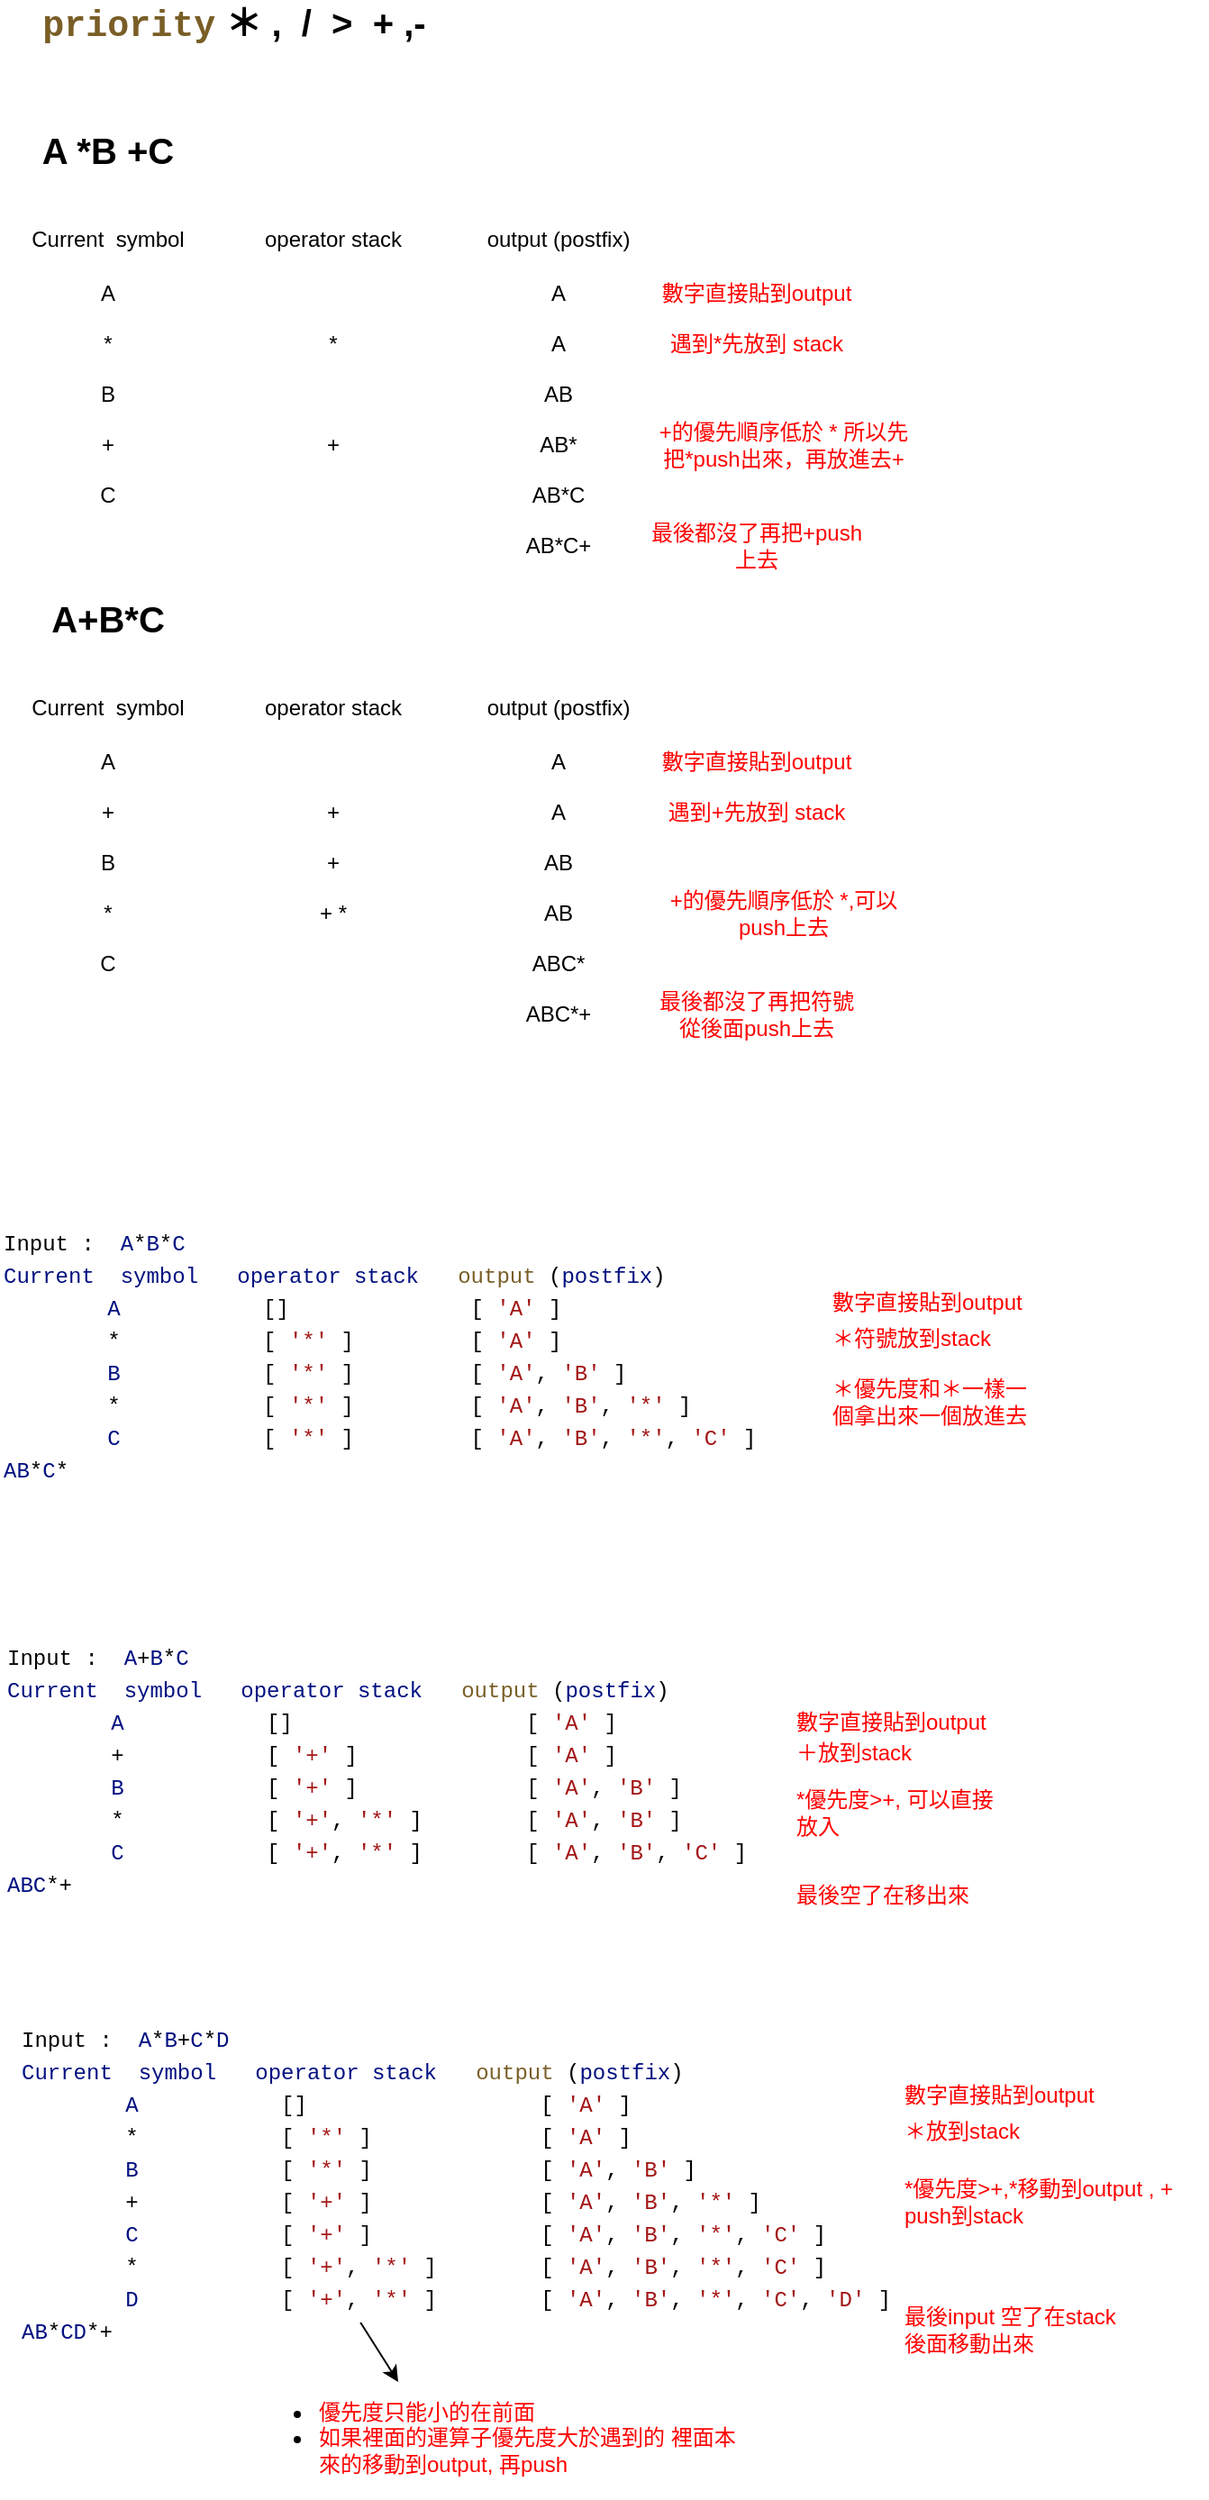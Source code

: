 <mxfile version="11.3.0" type="device" pages="1"><diagram id="aN_OeSwFfWppXnUm667k" name="第1頁"><mxGraphModel dx="1577" dy="1133" grid="1" gridSize="10" guides="1" tooltips="1" connect="1" arrows="1" fold="1" page="1" pageScale="1" pageWidth="827" pageHeight="1169" math="0" shadow="0"><root><mxCell id="0"/><mxCell id="1" parent="0"/><mxCell id="iZFqowNPbmtwOZ752MMc-1" value="&lt;font style=&quot;font-size: 20px&quot;&gt;&lt;b&gt;A *B +C&lt;/b&gt;&lt;/font&gt;" style="text;html=1;strokeColor=none;fillColor=none;align=center;verticalAlign=middle;whiteSpace=wrap;rounded=0;" vertex="1" parent="1"><mxGeometry x="50" y="190" width="80" height="20" as="geometry"/></mxCell><mxCell id="iZFqowNPbmtwOZ752MMc-2" value="Current&amp;nbsp; symbol" style="text;html=1;strokeColor=none;fillColor=none;align=center;verticalAlign=middle;whiteSpace=wrap;rounded=0;flipH=1;" vertex="1" parent="1"><mxGeometry x="40" y="240" width="100" height="20" as="geometry"/></mxCell><mxCell id="iZFqowNPbmtwOZ752MMc-3" value="operator stack" style="text;html=1;strokeColor=none;fillColor=none;align=center;verticalAlign=middle;whiteSpace=wrap;rounded=0;flipH=1;" vertex="1" parent="1"><mxGeometry x="165" y="240" width="100" height="20" as="geometry"/></mxCell><mxCell id="iZFqowNPbmtwOZ752MMc-4" value="output (postfix)" style="text;html=1;strokeColor=none;fillColor=none;align=center;verticalAlign=middle;whiteSpace=wrap;rounded=0;flipH=1;" vertex="1" parent="1"><mxGeometry x="290" y="240" width="100" height="20" as="geometry"/></mxCell><mxCell id="iZFqowNPbmtwOZ752MMc-11" value="" style="group" vertex="1" connectable="0" parent="1"><mxGeometry x="70" y="298" width="290" height="20" as="geometry"/></mxCell><mxCell id="iZFqowNPbmtwOZ752MMc-8" value="*" style="text;html=1;strokeColor=none;fillColor=none;align=center;verticalAlign=middle;whiteSpace=wrap;rounded=0;" vertex="1" parent="iZFqowNPbmtwOZ752MMc-11"><mxGeometry width="40" height="20" as="geometry"/></mxCell><mxCell id="iZFqowNPbmtwOZ752MMc-9" value="A" style="text;html=1;strokeColor=none;fillColor=none;align=center;verticalAlign=middle;whiteSpace=wrap;rounded=0;" vertex="1" parent="iZFqowNPbmtwOZ752MMc-11"><mxGeometry x="250" width="40" height="20" as="geometry"/></mxCell><mxCell id="iZFqowNPbmtwOZ752MMc-10" value="*" style="text;html=1;strokeColor=none;fillColor=none;align=center;verticalAlign=middle;whiteSpace=wrap;rounded=0;" vertex="1" parent="iZFqowNPbmtwOZ752MMc-11"><mxGeometry x="125" width="40" height="20" as="geometry"/></mxCell><mxCell id="iZFqowNPbmtwOZ752MMc-17" value="" style="group" vertex="1" connectable="0" parent="1"><mxGeometry x="70" y="354" width="290" height="20" as="geometry"/></mxCell><mxCell id="iZFqowNPbmtwOZ752MMc-18" value="+" style="text;html=1;strokeColor=none;fillColor=none;align=center;verticalAlign=middle;whiteSpace=wrap;rounded=0;" vertex="1" parent="iZFqowNPbmtwOZ752MMc-17"><mxGeometry width="40" height="20" as="geometry"/></mxCell><mxCell id="iZFqowNPbmtwOZ752MMc-19" value="AB*" style="text;html=1;strokeColor=none;fillColor=none;align=center;verticalAlign=middle;whiteSpace=wrap;rounded=0;" vertex="1" parent="iZFqowNPbmtwOZ752MMc-17"><mxGeometry x="250" width="40" height="20" as="geometry"/></mxCell><mxCell id="iZFqowNPbmtwOZ752MMc-20" value="+" style="text;html=1;strokeColor=none;fillColor=none;align=center;verticalAlign=middle;whiteSpace=wrap;rounded=0;" vertex="1" parent="iZFqowNPbmtwOZ752MMc-17"><mxGeometry x="125" width="40" height="20" as="geometry"/></mxCell><mxCell id="iZFqowNPbmtwOZ752MMc-22" value="" style="group" vertex="1" connectable="0" parent="1"><mxGeometry x="70" y="326" width="290" height="20" as="geometry"/></mxCell><mxCell id="iZFqowNPbmtwOZ752MMc-23" value="B" style="text;html=1;strokeColor=none;fillColor=none;align=center;verticalAlign=middle;whiteSpace=wrap;rounded=0;" vertex="1" parent="iZFqowNPbmtwOZ752MMc-22"><mxGeometry width="40" height="20" as="geometry"/></mxCell><mxCell id="iZFqowNPbmtwOZ752MMc-24" value="AB" style="text;html=1;strokeColor=none;fillColor=none;align=center;verticalAlign=middle;whiteSpace=wrap;rounded=0;" vertex="1" parent="iZFqowNPbmtwOZ752MMc-22"><mxGeometry x="250" width="40" height="20" as="geometry"/></mxCell><mxCell id="iZFqowNPbmtwOZ752MMc-25" value="&amp;nbsp;" style="text;html=1;strokeColor=none;fillColor=none;align=center;verticalAlign=middle;whiteSpace=wrap;rounded=0;" vertex="1" parent="iZFqowNPbmtwOZ752MMc-22"><mxGeometry x="125" width="40" height="20" as="geometry"/></mxCell><mxCell id="iZFqowNPbmtwOZ752MMc-26" value="" style="group" vertex="1" connectable="0" parent="1"><mxGeometry x="70" y="270" width="290" height="20" as="geometry"/></mxCell><mxCell id="iZFqowNPbmtwOZ752MMc-5" value="A" style="text;html=1;strokeColor=none;fillColor=none;align=center;verticalAlign=middle;whiteSpace=wrap;rounded=0;" vertex="1" parent="iZFqowNPbmtwOZ752MMc-26"><mxGeometry width="40" height="20" as="geometry"/></mxCell><mxCell id="iZFqowNPbmtwOZ752MMc-7" value="A" style="text;html=1;strokeColor=none;fillColor=none;align=center;verticalAlign=middle;whiteSpace=wrap;rounded=0;" vertex="1" parent="iZFqowNPbmtwOZ752MMc-26"><mxGeometry x="250" width="40" height="20" as="geometry"/></mxCell><mxCell id="iZFqowNPbmtwOZ752MMc-35" value="" style="group" vertex="1" connectable="0" parent="1"><mxGeometry x="70" y="382" width="290" height="20" as="geometry"/></mxCell><mxCell id="iZFqowNPbmtwOZ752MMc-36" value="C" style="text;html=1;strokeColor=none;fillColor=none;align=center;verticalAlign=middle;whiteSpace=wrap;rounded=0;" vertex="1" parent="iZFqowNPbmtwOZ752MMc-35"><mxGeometry width="40" height="20" as="geometry"/></mxCell><mxCell id="iZFqowNPbmtwOZ752MMc-37" value="AB*C" style="text;html=1;strokeColor=none;fillColor=none;align=center;verticalAlign=middle;whiteSpace=wrap;rounded=0;" vertex="1" parent="iZFqowNPbmtwOZ752MMc-35"><mxGeometry x="250" width="40" height="20" as="geometry"/></mxCell><mxCell id="iZFqowNPbmtwOZ752MMc-38" value="&amp;nbsp;" style="text;html=1;strokeColor=none;fillColor=none;align=center;verticalAlign=middle;whiteSpace=wrap;rounded=0;" vertex="1" parent="iZFqowNPbmtwOZ752MMc-35"><mxGeometry x="125" width="40" height="20" as="geometry"/></mxCell><mxCell id="iZFqowNPbmtwOZ752MMc-40" value="" style="group" vertex="1" connectable="0" parent="1"><mxGeometry x="70" y="410" width="290" height="20" as="geometry"/></mxCell><mxCell id="iZFqowNPbmtwOZ752MMc-41" value="&amp;nbsp;" style="text;html=1;strokeColor=none;fillColor=none;align=center;verticalAlign=middle;whiteSpace=wrap;rounded=0;" vertex="1" parent="iZFqowNPbmtwOZ752MMc-40"><mxGeometry width="40" height="20" as="geometry"/></mxCell><mxCell id="iZFqowNPbmtwOZ752MMc-42" value="AB*C+" style="text;html=1;strokeColor=none;fillColor=none;align=center;verticalAlign=middle;whiteSpace=wrap;rounded=0;" vertex="1" parent="iZFqowNPbmtwOZ752MMc-40"><mxGeometry x="250" width="40" height="20" as="geometry"/></mxCell><mxCell id="iZFqowNPbmtwOZ752MMc-43" value="&amp;nbsp;" style="text;html=1;strokeColor=none;fillColor=none;align=center;verticalAlign=middle;whiteSpace=wrap;rounded=0;" vertex="1" parent="iZFqowNPbmtwOZ752MMc-40"><mxGeometry x="125" width="40" height="20" as="geometry"/></mxCell><mxCell id="iZFqowNPbmtwOZ752MMc-47" value="&lt;font color=&quot;#ff0000&quot;&gt;數字直接貼到output&lt;/font&gt;" style="text;html=1;strokeColor=none;fillColor=none;align=center;verticalAlign=middle;whiteSpace=wrap;rounded=0;" vertex="1" parent="1"><mxGeometry x="390" y="270" width="120" height="20" as="geometry"/></mxCell><mxCell id="iZFqowNPbmtwOZ752MMc-48" value="&lt;font color=&quot;#ff0000&quot;&gt;遇到*先放到 stack&lt;/font&gt;" style="text;html=1;strokeColor=none;fillColor=none;align=center;verticalAlign=middle;whiteSpace=wrap;rounded=0;" vertex="1" parent="1"><mxGeometry x="390" y="298" width="120" height="20" as="geometry"/></mxCell><mxCell id="iZFqowNPbmtwOZ752MMc-51" value="&lt;font color=&quot;#ff0000&quot;&gt;+的優先順序低於 * 所以先把*push出來，再放進去+&lt;br&gt;&lt;/font&gt;" style="text;html=1;strokeColor=none;fillColor=none;align=center;verticalAlign=middle;whiteSpace=wrap;rounded=0;" vertex="1" parent="1"><mxGeometry x="390" y="354" width="150" height="20" as="geometry"/></mxCell><mxCell id="iZFqowNPbmtwOZ752MMc-52" value="&lt;font color=&quot;#ff0000&quot;&gt;最後都沒了再把+push上去&lt;br&gt;&lt;/font&gt;" style="text;html=1;strokeColor=none;fillColor=none;align=center;verticalAlign=middle;whiteSpace=wrap;rounded=0;" vertex="1" parent="1"><mxGeometry x="390" y="410" width="120" height="20" as="geometry"/></mxCell><mxCell id="iZFqowNPbmtwOZ752MMc-53" value="&lt;b style=&quot;font-size: 20px&quot;&gt;&lt;span style=&quot;color: rgb(121 , 94 , 38) ; background-color: rgb(255 , 255 , 255) ; font-family: &amp;#34;menlo&amp;#34; , &amp;#34;monaco&amp;#34; , &amp;#34;courier new&amp;#34; , monospace ; white-space: pre&quot;&gt;priority&lt;/span&gt;&amp;nbsp;＊ ,&amp;nbsp; /&amp;nbsp; &amp;gt;&amp;nbsp; + ,-&amp;nbsp;&amp;nbsp;&lt;/b&gt;" style="text;html=1;strokeColor=none;fillColor=none;align=center;verticalAlign=middle;whiteSpace=wrap;rounded=0;" vertex="1" parent="1"><mxGeometry x="32.5" y="120" width="265" height="20" as="geometry"/></mxCell><mxCell id="iZFqowNPbmtwOZ752MMc-54" value="&lt;font style=&quot;font-size: 20px&quot;&gt;&lt;b&gt;A+B*C&lt;/b&gt;&lt;/font&gt;" style="text;html=1;strokeColor=none;fillColor=none;align=center;verticalAlign=middle;whiteSpace=wrap;rounded=0;" vertex="1" parent="1"><mxGeometry x="50" y="450" width="80" height="20" as="geometry"/></mxCell><mxCell id="iZFqowNPbmtwOZ752MMc-55" value="Current&amp;nbsp; symbol" style="text;html=1;strokeColor=none;fillColor=none;align=center;verticalAlign=middle;whiteSpace=wrap;rounded=0;flipH=1;" vertex="1" parent="1"><mxGeometry x="40" y="500" width="100" height="20" as="geometry"/></mxCell><mxCell id="iZFqowNPbmtwOZ752MMc-56" value="operator stack" style="text;html=1;strokeColor=none;fillColor=none;align=center;verticalAlign=middle;whiteSpace=wrap;rounded=0;flipH=1;" vertex="1" parent="1"><mxGeometry x="165" y="500" width="100" height="20" as="geometry"/></mxCell><mxCell id="iZFqowNPbmtwOZ752MMc-57" value="output (postfix)" style="text;html=1;strokeColor=none;fillColor=none;align=center;verticalAlign=middle;whiteSpace=wrap;rounded=0;flipH=1;" vertex="1" parent="1"><mxGeometry x="290" y="500" width="100" height="20" as="geometry"/></mxCell><mxCell id="iZFqowNPbmtwOZ752MMc-58" value="" style="group" vertex="1" connectable="0" parent="1"><mxGeometry x="70" y="558" width="290" height="20" as="geometry"/></mxCell><mxCell id="iZFqowNPbmtwOZ752MMc-59" value="+" style="text;html=1;strokeColor=none;fillColor=none;align=center;verticalAlign=middle;whiteSpace=wrap;rounded=0;" vertex="1" parent="iZFqowNPbmtwOZ752MMc-58"><mxGeometry width="40" height="20" as="geometry"/></mxCell><mxCell id="iZFqowNPbmtwOZ752MMc-60" value="A" style="text;html=1;strokeColor=none;fillColor=none;align=center;verticalAlign=middle;whiteSpace=wrap;rounded=0;" vertex="1" parent="iZFqowNPbmtwOZ752MMc-58"><mxGeometry x="250" width="40" height="20" as="geometry"/></mxCell><mxCell id="iZFqowNPbmtwOZ752MMc-61" value="+" style="text;html=1;strokeColor=none;fillColor=none;align=center;verticalAlign=middle;whiteSpace=wrap;rounded=0;" vertex="1" parent="iZFqowNPbmtwOZ752MMc-58"><mxGeometry x="125" width="40" height="20" as="geometry"/></mxCell><mxCell id="iZFqowNPbmtwOZ752MMc-62" value="" style="group" vertex="1" connectable="0" parent="1"><mxGeometry x="70" y="614" width="290" height="20" as="geometry"/></mxCell><mxCell id="iZFqowNPbmtwOZ752MMc-63" value="*" style="text;html=1;strokeColor=none;fillColor=none;align=center;verticalAlign=middle;whiteSpace=wrap;rounded=0;" vertex="1" parent="iZFqowNPbmtwOZ752MMc-62"><mxGeometry width="40" height="20" as="geometry"/></mxCell><mxCell id="iZFqowNPbmtwOZ752MMc-64" value="AB" style="text;html=1;strokeColor=none;fillColor=none;align=center;verticalAlign=middle;whiteSpace=wrap;rounded=0;" vertex="1" parent="iZFqowNPbmtwOZ752MMc-62"><mxGeometry x="250" width="40" height="20" as="geometry"/></mxCell><mxCell id="iZFqowNPbmtwOZ752MMc-65" value="+ *" style="text;html=1;strokeColor=none;fillColor=none;align=center;verticalAlign=middle;whiteSpace=wrap;rounded=0;" vertex="1" parent="iZFqowNPbmtwOZ752MMc-62"><mxGeometry x="125" width="40" height="20" as="geometry"/></mxCell><mxCell id="iZFqowNPbmtwOZ752MMc-66" value="" style="group" vertex="1" connectable="0" parent="1"><mxGeometry x="70" y="586" width="290" height="20" as="geometry"/></mxCell><mxCell id="iZFqowNPbmtwOZ752MMc-67" value="B" style="text;html=1;strokeColor=none;fillColor=none;align=center;verticalAlign=middle;whiteSpace=wrap;rounded=0;" vertex="1" parent="iZFqowNPbmtwOZ752MMc-66"><mxGeometry width="40" height="20" as="geometry"/></mxCell><mxCell id="iZFqowNPbmtwOZ752MMc-68" value="AB" style="text;html=1;strokeColor=none;fillColor=none;align=center;verticalAlign=middle;whiteSpace=wrap;rounded=0;" vertex="1" parent="iZFqowNPbmtwOZ752MMc-66"><mxGeometry x="250" width="40" height="20" as="geometry"/></mxCell><mxCell id="iZFqowNPbmtwOZ752MMc-69" value="+" style="text;html=1;strokeColor=none;fillColor=none;align=center;verticalAlign=middle;whiteSpace=wrap;rounded=0;" vertex="1" parent="iZFqowNPbmtwOZ752MMc-66"><mxGeometry x="125" width="40" height="20" as="geometry"/></mxCell><mxCell id="iZFqowNPbmtwOZ752MMc-70" value="" style="group" vertex="1" connectable="0" parent="1"><mxGeometry x="70" y="530" width="290" height="20" as="geometry"/></mxCell><mxCell id="iZFqowNPbmtwOZ752MMc-71" value="A" style="text;html=1;strokeColor=none;fillColor=none;align=center;verticalAlign=middle;whiteSpace=wrap;rounded=0;" vertex="1" parent="iZFqowNPbmtwOZ752MMc-70"><mxGeometry width="40" height="20" as="geometry"/></mxCell><mxCell id="iZFqowNPbmtwOZ752MMc-72" value="A" style="text;html=1;strokeColor=none;fillColor=none;align=center;verticalAlign=middle;whiteSpace=wrap;rounded=0;" vertex="1" parent="iZFqowNPbmtwOZ752MMc-70"><mxGeometry x="250" width="40" height="20" as="geometry"/></mxCell><mxCell id="iZFqowNPbmtwOZ752MMc-73" value="" style="group" vertex="1" connectable="0" parent="1"><mxGeometry x="70" y="642" width="290" height="20" as="geometry"/></mxCell><mxCell id="iZFqowNPbmtwOZ752MMc-74" value="C" style="text;html=1;strokeColor=none;fillColor=none;align=center;verticalAlign=middle;whiteSpace=wrap;rounded=0;" vertex="1" parent="iZFqowNPbmtwOZ752MMc-73"><mxGeometry width="40" height="20" as="geometry"/></mxCell><mxCell id="iZFqowNPbmtwOZ752MMc-75" value="ABC*" style="text;html=1;strokeColor=none;fillColor=none;align=center;verticalAlign=middle;whiteSpace=wrap;rounded=0;" vertex="1" parent="iZFqowNPbmtwOZ752MMc-73"><mxGeometry x="250" width="40" height="20" as="geometry"/></mxCell><mxCell id="iZFqowNPbmtwOZ752MMc-76" value="&amp;nbsp;" style="text;html=1;strokeColor=none;fillColor=none;align=center;verticalAlign=middle;whiteSpace=wrap;rounded=0;" vertex="1" parent="iZFqowNPbmtwOZ752MMc-73"><mxGeometry x="125" width="40" height="20" as="geometry"/></mxCell><mxCell id="iZFqowNPbmtwOZ752MMc-77" value="" style="group" vertex="1" connectable="0" parent="1"><mxGeometry x="70" y="670" width="290" height="20" as="geometry"/></mxCell><mxCell id="iZFqowNPbmtwOZ752MMc-78" value="&amp;nbsp;" style="text;html=1;strokeColor=none;fillColor=none;align=center;verticalAlign=middle;whiteSpace=wrap;rounded=0;" vertex="1" parent="iZFqowNPbmtwOZ752MMc-77"><mxGeometry width="40" height="20" as="geometry"/></mxCell><mxCell id="iZFqowNPbmtwOZ752MMc-79" value="ABC*+" style="text;html=1;strokeColor=none;fillColor=none;align=center;verticalAlign=middle;whiteSpace=wrap;rounded=0;" vertex="1" parent="iZFqowNPbmtwOZ752MMc-77"><mxGeometry x="250" width="40" height="20" as="geometry"/></mxCell><mxCell id="iZFqowNPbmtwOZ752MMc-80" value="&amp;nbsp;" style="text;html=1;strokeColor=none;fillColor=none;align=center;verticalAlign=middle;whiteSpace=wrap;rounded=0;" vertex="1" parent="iZFqowNPbmtwOZ752MMc-77"><mxGeometry x="125" width="40" height="20" as="geometry"/></mxCell><mxCell id="iZFqowNPbmtwOZ752MMc-81" value="&lt;font color=&quot;#ff0000&quot;&gt;數字直接貼到output&lt;/font&gt;" style="text;html=1;strokeColor=none;fillColor=none;align=center;verticalAlign=middle;whiteSpace=wrap;rounded=0;" vertex="1" parent="1"><mxGeometry x="390" y="530" width="120" height="20" as="geometry"/></mxCell><mxCell id="iZFqowNPbmtwOZ752MMc-82" value="&lt;font color=&quot;#ff0000&quot;&gt;遇到+先放到 stack&lt;/font&gt;" style="text;html=1;strokeColor=none;fillColor=none;align=center;verticalAlign=middle;whiteSpace=wrap;rounded=0;" vertex="1" parent="1"><mxGeometry x="390" y="558" width="120" height="20" as="geometry"/></mxCell><mxCell id="iZFqowNPbmtwOZ752MMc-83" value="&lt;font color=&quot;#ff0000&quot;&gt;+的優先順序低於 *,可以push上去&lt;br&gt;&lt;/font&gt;" style="text;html=1;strokeColor=none;fillColor=none;align=center;verticalAlign=middle;whiteSpace=wrap;rounded=0;" vertex="1" parent="1"><mxGeometry x="390" y="614" width="150" height="20" as="geometry"/></mxCell><mxCell id="iZFqowNPbmtwOZ752MMc-84" value="&lt;font color=&quot;#ff0000&quot;&gt;最後都沒了再把符號從後面push上去&lt;br&gt;&lt;/font&gt;" style="text;html=1;strokeColor=none;fillColor=none;align=center;verticalAlign=middle;whiteSpace=wrap;rounded=0;" vertex="1" parent="1"><mxGeometry x="390" y="670" width="120" height="20" as="geometry"/></mxCell><mxCell id="iZFqowNPbmtwOZ752MMc-87" value="&lt;div style=&quot;background-color: rgb(255 , 255 , 255) ; font-family: &amp;#34;menlo&amp;#34; , &amp;#34;monaco&amp;#34; , &amp;#34;courier new&amp;#34; , monospace ; line-height: 18px ; white-space: pre&quot;&gt;&lt;div style=&quot;font-family: &amp;#34;menlo&amp;#34; , &amp;#34;monaco&amp;#34; , &amp;#34;courier new&amp;#34; , monospace ; line-height: 18px&quot;&gt;&lt;div&gt;Input&amp;nbsp;:&amp;nbsp;&amp;nbsp;&lt;span style=&quot;color: #001080&quot;&gt;A&lt;/span&gt;*&lt;span style=&quot;color: #001080&quot;&gt;B&lt;/span&gt;*&lt;span style=&quot;color: #001080&quot;&gt;C&lt;/span&gt;&lt;/div&gt;&lt;div&gt;&lt;span style=&quot;color: #001080&quot;&gt;Current&lt;/span&gt;&amp;nbsp;&amp;nbsp;&lt;span style=&quot;color: #001080&quot;&gt;symbol&lt;/span&gt;&amp;nbsp;&amp;nbsp;&amp;nbsp;&lt;span style=&quot;color: #001080&quot;&gt;operator&lt;/span&gt;&amp;nbsp;&lt;span style=&quot;color: #001080&quot;&gt;stack&lt;/span&gt;&amp;nbsp;&amp;nbsp;&amp;nbsp;&lt;span style=&quot;color: #795e26&quot;&gt;output&lt;/span&gt;&amp;nbsp;(&lt;span style=&quot;color: #001080&quot;&gt;postfix&lt;/span&gt;)&lt;/div&gt;&lt;div&gt;&amp;nbsp;&amp;nbsp;&amp;nbsp;&amp;nbsp;&amp;nbsp;&amp;nbsp;&amp;nbsp;&amp;nbsp;&lt;span style=&quot;color: #001080&quot;&gt;A&lt;/span&gt;&amp;nbsp;&amp;nbsp;&amp;nbsp;&amp;nbsp;&amp;nbsp;&amp;nbsp;&amp;nbsp;&amp;nbsp;&amp;nbsp;&amp;nbsp;&amp;nbsp;[]&amp;nbsp;&amp;nbsp;&amp;nbsp;&amp;nbsp;&amp;nbsp;&amp;nbsp;&amp;nbsp;&amp;nbsp;&amp;nbsp;&amp;nbsp;&amp;nbsp;&amp;nbsp;&amp;nbsp;&amp;nbsp;[&amp;nbsp;&lt;span style=&quot;color: #a31515&quot;&gt;'A'&lt;/span&gt;&amp;nbsp;]&lt;/div&gt;&lt;div&gt;&amp;nbsp;&amp;nbsp;&amp;nbsp;&amp;nbsp;&amp;nbsp;&amp;nbsp;&amp;nbsp;&amp;nbsp;*&amp;nbsp;&amp;nbsp;&amp;nbsp;&amp;nbsp;&amp;nbsp;&amp;nbsp;&amp;nbsp;&amp;nbsp;&amp;nbsp;&amp;nbsp;&amp;nbsp;[&amp;nbsp;&lt;span style=&quot;color: #a31515&quot;&gt;'*'&lt;/span&gt;&amp;nbsp;]&amp;nbsp;&amp;nbsp;&amp;nbsp;&amp;nbsp;&amp;nbsp;&amp;nbsp;&amp;nbsp;&amp;nbsp;&amp;nbsp;[&amp;nbsp;&lt;span style=&quot;color: #a31515&quot;&gt;'A'&lt;/span&gt;&amp;nbsp;]&lt;/div&gt;&lt;div&gt;&amp;nbsp;&amp;nbsp;&amp;nbsp;&amp;nbsp;&amp;nbsp;&amp;nbsp;&amp;nbsp;&amp;nbsp;&lt;span style=&quot;color: #001080&quot;&gt;B&lt;/span&gt;&amp;nbsp;&amp;nbsp;&amp;nbsp;&amp;nbsp;&amp;nbsp;&amp;nbsp;&amp;nbsp;&amp;nbsp;&amp;nbsp;&amp;nbsp;&amp;nbsp;[&amp;nbsp;&lt;span style=&quot;color: #a31515&quot;&gt;'*'&lt;/span&gt;&amp;nbsp;]&amp;nbsp;&amp;nbsp;&amp;nbsp;&amp;nbsp;&amp;nbsp;&amp;nbsp;&amp;nbsp;&amp;nbsp;&amp;nbsp;[&amp;nbsp;&lt;span style=&quot;color: #a31515&quot;&gt;'A'&lt;/span&gt;,&amp;nbsp;&lt;span style=&quot;color: #a31515&quot;&gt;'B'&lt;/span&gt;&amp;nbsp;]&lt;/div&gt;&lt;div&gt;&amp;nbsp;&amp;nbsp;&amp;nbsp;&amp;nbsp;&amp;nbsp;&amp;nbsp;&amp;nbsp;&amp;nbsp;*&amp;nbsp;&amp;nbsp;&amp;nbsp;&amp;nbsp;&amp;nbsp;&amp;nbsp;&amp;nbsp;&amp;nbsp;&amp;nbsp;&amp;nbsp;&amp;nbsp;[&amp;nbsp;&lt;span style=&quot;color: #a31515&quot;&gt;'*'&lt;/span&gt;&amp;nbsp;]&amp;nbsp;&amp;nbsp;&amp;nbsp;&amp;nbsp;&amp;nbsp;&amp;nbsp;&amp;nbsp;&amp;nbsp;&amp;nbsp;[&amp;nbsp;&lt;span style=&quot;color: #a31515&quot;&gt;'A'&lt;/span&gt;,&amp;nbsp;&lt;span style=&quot;color: #a31515&quot;&gt;'B'&lt;/span&gt;,&amp;nbsp;&lt;span style=&quot;color: #a31515&quot;&gt;'*'&lt;/span&gt;&amp;nbsp;]&lt;/div&gt;&lt;div&gt;&amp;nbsp;&amp;nbsp;&amp;nbsp;&amp;nbsp;&amp;nbsp;&amp;nbsp;&amp;nbsp;&amp;nbsp;&lt;span style=&quot;color: #001080&quot;&gt;C&lt;/span&gt;&amp;nbsp;&amp;nbsp;&amp;nbsp;&amp;nbsp;&amp;nbsp;&amp;nbsp;&amp;nbsp;&amp;nbsp;&amp;nbsp;&amp;nbsp;&amp;nbsp;[&amp;nbsp;&lt;span style=&quot;color: #a31515&quot;&gt;'*'&lt;/span&gt;&amp;nbsp;]&amp;nbsp;&amp;nbsp;&amp;nbsp;&amp;nbsp;&amp;nbsp;&amp;nbsp;&amp;nbsp;&amp;nbsp;&amp;nbsp;[&amp;nbsp;&lt;span style=&quot;color: #a31515&quot;&gt;'A'&lt;/span&gt;,&amp;nbsp;&lt;span style=&quot;color: #a31515&quot;&gt;'B'&lt;/span&gt;,&amp;nbsp;&lt;span style=&quot;color: #a31515&quot;&gt;'*'&lt;/span&gt;,&amp;nbsp;&lt;span style=&quot;color: #a31515&quot;&gt;'C'&lt;/span&gt;&amp;nbsp;]&lt;/div&gt;&lt;div&gt;&lt;span style=&quot;color: #001080&quot;&gt;AB&lt;/span&gt;*&lt;span style=&quot;color: #001080&quot;&gt;C&lt;/span&gt;*&lt;/div&gt;&lt;/div&gt;&lt;/div&gt;" style="text;html=1;strokeColor=none;fillColor=none;align=left;verticalAlign=middle;whiteSpace=wrap;rounded=0;" vertex="1" parent="1"><mxGeometry x="30" y="780" width="470" height="180" as="geometry"/></mxCell><mxCell id="iZFqowNPbmtwOZ752MMc-88" value="&lt;font color=&quot;#ff0000&quot;&gt;數字直接貼到output&lt;/font&gt;" style="text;html=1;strokeColor=none;fillColor=none;align=left;verticalAlign=middle;whiteSpace=wrap;rounded=0;" vertex="1" parent="1"><mxGeometry x="490" y="830" width="120" height="20" as="geometry"/></mxCell><mxCell id="iZFqowNPbmtwOZ752MMc-89" value="&lt;font color=&quot;#ff0000&quot;&gt;＊符號放到stack&lt;/font&gt;" style="text;html=1;strokeColor=none;fillColor=none;align=left;verticalAlign=middle;whiteSpace=wrap;rounded=0;" vertex="1" parent="1"><mxGeometry x="490" y="850" width="120" height="20" as="geometry"/></mxCell><mxCell id="iZFqowNPbmtwOZ752MMc-91" value="&lt;div style=&quot;background-color: rgb(255 , 255 , 255) ; font-family: &amp;quot;menlo&amp;quot; , &amp;quot;monaco&amp;quot; , &amp;quot;courier new&amp;quot; , monospace ; line-height: 18px ; white-space: pre&quot;&gt;&lt;div&gt;Input&amp;nbsp;:&amp;nbsp;&amp;nbsp;&lt;span style=&quot;color: #001080&quot;&gt;A&lt;/span&gt;+&lt;span style=&quot;color: #001080&quot;&gt;B&lt;/span&gt;*&lt;span style=&quot;color: #001080&quot;&gt;C&lt;/span&gt;&lt;/div&gt;&lt;div&gt;&lt;span style=&quot;color: #001080&quot;&gt;Current&lt;/span&gt;&amp;nbsp;&amp;nbsp;&lt;span style=&quot;color: #001080&quot;&gt;symbol&lt;/span&gt;&amp;nbsp;&amp;nbsp;&amp;nbsp;&lt;span style=&quot;color: #001080&quot;&gt;operator&lt;/span&gt;&amp;nbsp;&lt;span style=&quot;color: #001080&quot;&gt;stack&lt;/span&gt;&amp;nbsp;&amp;nbsp;&amp;nbsp;&lt;span style=&quot;color: #795e26&quot;&gt;output&lt;/span&gt;&amp;nbsp;(&lt;span style=&quot;color: #001080&quot;&gt;postfix&lt;/span&gt;)&lt;/div&gt;&lt;div&gt;&amp;nbsp;&amp;nbsp;&amp;nbsp;&amp;nbsp;&amp;nbsp;&amp;nbsp;&amp;nbsp;&amp;nbsp;&lt;span style=&quot;color: #001080&quot;&gt;A&lt;/span&gt;&amp;nbsp;&amp;nbsp;&amp;nbsp;&amp;nbsp;&amp;nbsp;&amp;nbsp;&amp;nbsp;&amp;nbsp;&amp;nbsp;&amp;nbsp;&amp;nbsp;[]&amp;nbsp;&amp;nbsp;&amp;nbsp;&amp;nbsp;&amp;nbsp;&amp;nbsp;&amp;nbsp;&amp;nbsp;&amp;nbsp;&amp;nbsp;&amp;nbsp;&amp;nbsp;&amp;nbsp;&amp;nbsp;&amp;nbsp;&amp;nbsp;&amp;nbsp;&amp;nbsp;[&amp;nbsp;&lt;span style=&quot;color: #a31515&quot;&gt;'A'&lt;/span&gt;&amp;nbsp;]&lt;/div&gt;&lt;div&gt;&amp;nbsp;&amp;nbsp;&amp;nbsp;&amp;nbsp;&amp;nbsp;&amp;nbsp;&amp;nbsp;&amp;nbsp;+&amp;nbsp;&amp;nbsp;&amp;nbsp;&amp;nbsp;&amp;nbsp;&amp;nbsp;&amp;nbsp;&amp;nbsp;&amp;nbsp;&amp;nbsp;&amp;nbsp;[&amp;nbsp;&lt;span style=&quot;color: #a31515&quot;&gt;'+'&lt;/span&gt;&amp;nbsp;]&amp;nbsp;&amp;nbsp;&amp;nbsp;&amp;nbsp;&amp;nbsp;&amp;nbsp;&amp;nbsp;&amp;nbsp;&amp;nbsp;&amp;nbsp;&amp;nbsp;&amp;nbsp;&amp;nbsp;[&amp;nbsp;&lt;span style=&quot;color: #a31515&quot;&gt;'A'&lt;/span&gt;&amp;nbsp;]&lt;/div&gt;&lt;div&gt;&amp;nbsp;&amp;nbsp;&amp;nbsp;&amp;nbsp;&amp;nbsp;&amp;nbsp;&amp;nbsp;&amp;nbsp;&lt;span style=&quot;color: #001080&quot;&gt;B&lt;/span&gt;&amp;nbsp;&amp;nbsp;&amp;nbsp;&amp;nbsp;&amp;nbsp;&amp;nbsp;&amp;nbsp;&amp;nbsp;&amp;nbsp;&amp;nbsp;&amp;nbsp;[&amp;nbsp;&lt;span style=&quot;color: #a31515&quot;&gt;'+'&lt;/span&gt;&amp;nbsp;]&amp;nbsp;&amp;nbsp;&amp;nbsp;&amp;nbsp;&amp;nbsp;&amp;nbsp;&amp;nbsp;&amp;nbsp;&amp;nbsp;&amp;nbsp;&amp;nbsp;&amp;nbsp;&amp;nbsp;[&amp;nbsp;&lt;span style=&quot;color: #a31515&quot;&gt;'A'&lt;/span&gt;,&amp;nbsp;&lt;span style=&quot;color: #a31515&quot;&gt;'B'&lt;/span&gt;&amp;nbsp;]&lt;/div&gt;&lt;div&gt;&amp;nbsp;&amp;nbsp;&amp;nbsp;&amp;nbsp;&amp;nbsp;&amp;nbsp;&amp;nbsp;&amp;nbsp;*&amp;nbsp;&amp;nbsp;&amp;nbsp;&amp;nbsp;&amp;nbsp;&amp;nbsp;&amp;nbsp;&amp;nbsp;&amp;nbsp;&amp;nbsp;&amp;nbsp;[&amp;nbsp;&lt;span style=&quot;color: #a31515&quot;&gt;'+'&lt;/span&gt;,&amp;nbsp;&lt;span style=&quot;color: #a31515&quot;&gt;'*'&lt;/span&gt;&amp;nbsp;]&amp;nbsp;&amp;nbsp;&amp;nbsp;&amp;nbsp;&amp;nbsp;&amp;nbsp;&amp;nbsp;&amp;nbsp;[&amp;nbsp;&lt;span style=&quot;color: #a31515&quot;&gt;'A'&lt;/span&gt;,&amp;nbsp;&lt;span style=&quot;color: #a31515&quot;&gt;'B'&lt;/span&gt;&amp;nbsp;]&lt;/div&gt;&lt;div&gt;&amp;nbsp;&amp;nbsp;&amp;nbsp;&amp;nbsp;&amp;nbsp;&amp;nbsp;&amp;nbsp;&amp;nbsp;&lt;span style=&quot;color: #001080&quot;&gt;C&lt;/span&gt;&amp;nbsp;&amp;nbsp;&amp;nbsp;&amp;nbsp;&amp;nbsp;&amp;nbsp;&amp;nbsp;&amp;nbsp;&amp;nbsp;&amp;nbsp;&amp;nbsp;[&amp;nbsp;&lt;span style=&quot;color: #a31515&quot;&gt;'+'&lt;/span&gt;,&amp;nbsp;&lt;span style=&quot;color: #a31515&quot;&gt;'*'&lt;/span&gt;&amp;nbsp;]&amp;nbsp;&amp;nbsp;&amp;nbsp;&amp;nbsp;&amp;nbsp;&amp;nbsp;&amp;nbsp;&amp;nbsp;[&amp;nbsp;&lt;span style=&quot;color: #a31515&quot;&gt;'A'&lt;/span&gt;,&amp;nbsp;&lt;span style=&quot;color: #a31515&quot;&gt;'B'&lt;/span&gt;,&amp;nbsp;&lt;span style=&quot;color: #a31515&quot;&gt;'C'&lt;/span&gt;&amp;nbsp;]&lt;/div&gt;&lt;div&gt;&lt;span style=&quot;color: #001080&quot;&gt;ABC&lt;/span&gt;*+&lt;/div&gt;&lt;/div&gt;" style="text;html=1;strokeColor=none;fillColor=none;align=left;verticalAlign=middle;whiteSpace=wrap;rounded=0;" vertex="1" parent="1"><mxGeometry x="32" y="1010" width="418" height="180" as="geometry"/></mxCell><mxCell id="iZFqowNPbmtwOZ752MMc-93" value="&lt;div style=&quot;background-color: rgb(255 , 255 , 255) ; font-family: &amp;#34;menlo&amp;#34; , &amp;#34;monaco&amp;#34; , &amp;#34;courier new&amp;#34; , monospace ; line-height: 18px ; white-space: pre&quot;&gt;&lt;div&gt;Input&amp;nbsp;:&amp;nbsp;&amp;nbsp;&lt;span style=&quot;color: #001080&quot;&gt;A&lt;/span&gt;*&lt;span style=&quot;color: #001080&quot;&gt;B&lt;/span&gt;+&lt;span style=&quot;color: #001080&quot;&gt;C&lt;/span&gt;*&lt;span style=&quot;color: #001080&quot;&gt;D&lt;/span&gt;&lt;/div&gt;&lt;div&gt;&lt;span style=&quot;color: #001080&quot;&gt;Current&lt;/span&gt;&amp;nbsp;&amp;nbsp;&lt;span style=&quot;color: #001080&quot;&gt;symbol&lt;/span&gt;&amp;nbsp;&amp;nbsp;&amp;nbsp;&lt;span style=&quot;color: #001080&quot;&gt;operator&lt;/span&gt;&amp;nbsp;&lt;span style=&quot;color: #001080&quot;&gt;stack&lt;/span&gt;&amp;nbsp;&amp;nbsp;&amp;nbsp;&lt;span style=&quot;color: #795e26&quot;&gt;output&lt;/span&gt;&amp;nbsp;(&lt;span style=&quot;color: #001080&quot;&gt;postfix&lt;/span&gt;)&lt;/div&gt;&lt;div&gt;&amp;nbsp;&amp;nbsp;&amp;nbsp;&amp;nbsp;&amp;nbsp;&amp;nbsp;&amp;nbsp;&amp;nbsp;&lt;span style=&quot;color: #001080&quot;&gt;A&lt;/span&gt;&amp;nbsp;&amp;nbsp;&amp;nbsp;&amp;nbsp;&amp;nbsp;&amp;nbsp;&amp;nbsp;&amp;nbsp;&amp;nbsp;&amp;nbsp;&amp;nbsp;[]&amp;nbsp;&amp;nbsp;&amp;nbsp;&amp;nbsp;&amp;nbsp;&amp;nbsp;&amp;nbsp;&amp;nbsp;&amp;nbsp;&amp;nbsp;&amp;nbsp;&amp;nbsp;&amp;nbsp;&amp;nbsp;&amp;nbsp;&amp;nbsp;&amp;nbsp;&amp;nbsp;[&amp;nbsp;&lt;span style=&quot;color: #a31515&quot;&gt;'A'&lt;/span&gt;&amp;nbsp;]&lt;/div&gt;&lt;div&gt;&amp;nbsp;&amp;nbsp;&amp;nbsp;&amp;nbsp;&amp;nbsp;&amp;nbsp;&amp;nbsp;&amp;nbsp;*&amp;nbsp;&amp;nbsp;&amp;nbsp;&amp;nbsp;&amp;nbsp;&amp;nbsp;&amp;nbsp;&amp;nbsp;&amp;nbsp;&amp;nbsp;&amp;nbsp;[&amp;nbsp;&lt;span style=&quot;color: #a31515&quot;&gt;'*'&lt;/span&gt;&amp;nbsp;]&amp;nbsp;&amp;nbsp;&amp;nbsp;&amp;nbsp;&amp;nbsp;&amp;nbsp;&amp;nbsp;&amp;nbsp;&amp;nbsp;&amp;nbsp;&amp;nbsp;&amp;nbsp;&amp;nbsp;[&amp;nbsp;&lt;span style=&quot;color: #a31515&quot;&gt;'A'&lt;/span&gt;&amp;nbsp;]&lt;/div&gt;&lt;div&gt;&amp;nbsp;&amp;nbsp;&amp;nbsp;&amp;nbsp;&amp;nbsp;&amp;nbsp;&amp;nbsp;&amp;nbsp;&lt;span style=&quot;color: #001080&quot;&gt;B&lt;/span&gt;&amp;nbsp;&amp;nbsp;&amp;nbsp;&amp;nbsp;&amp;nbsp;&amp;nbsp;&amp;nbsp;&amp;nbsp;&amp;nbsp;&amp;nbsp;&amp;nbsp;[&amp;nbsp;&lt;span style=&quot;color: #a31515&quot;&gt;'*'&lt;/span&gt;&amp;nbsp;]&amp;nbsp;&amp;nbsp;&amp;nbsp;&amp;nbsp;&amp;nbsp;&amp;nbsp;&amp;nbsp;&amp;nbsp;&amp;nbsp;&amp;nbsp;&amp;nbsp;&amp;nbsp;&amp;nbsp;[&amp;nbsp;&lt;span style=&quot;color: #a31515&quot;&gt;'A'&lt;/span&gt;,&amp;nbsp;&lt;span style=&quot;color: #a31515&quot;&gt;'B'&lt;/span&gt;&amp;nbsp;]&lt;/div&gt;&lt;div&gt;&amp;nbsp;&amp;nbsp;&amp;nbsp;&amp;nbsp;&amp;nbsp;&amp;nbsp;&amp;nbsp;&amp;nbsp;+&amp;nbsp;&amp;nbsp;&amp;nbsp;&amp;nbsp;&amp;nbsp;&amp;nbsp;&amp;nbsp;&amp;nbsp;&amp;nbsp;&amp;nbsp;&amp;nbsp;[&amp;nbsp;&lt;span style=&quot;color: #a31515&quot;&gt;'+'&lt;/span&gt;&amp;nbsp;]&amp;nbsp;&amp;nbsp;&amp;nbsp;&amp;nbsp;&amp;nbsp;&amp;nbsp;&amp;nbsp;&amp;nbsp;&amp;nbsp;&amp;nbsp;&amp;nbsp;&amp;nbsp;&amp;nbsp;[&amp;nbsp;&lt;span style=&quot;color: #a31515&quot;&gt;'A'&lt;/span&gt;,&amp;nbsp;&lt;span style=&quot;color: #a31515&quot;&gt;'B'&lt;/span&gt;,&amp;nbsp;&lt;span style=&quot;color: #a31515&quot;&gt;'*'&lt;/span&gt;&amp;nbsp;]&lt;/div&gt;&lt;div&gt;&amp;nbsp;&amp;nbsp;&amp;nbsp;&amp;nbsp;&amp;nbsp;&amp;nbsp;&amp;nbsp;&amp;nbsp;&lt;span style=&quot;color: #001080&quot;&gt;C&lt;/span&gt;&amp;nbsp;&amp;nbsp;&amp;nbsp;&amp;nbsp;&amp;nbsp;&amp;nbsp;&amp;nbsp;&amp;nbsp;&amp;nbsp;&amp;nbsp;&amp;nbsp;[&amp;nbsp;&lt;span style=&quot;color: #a31515&quot;&gt;'+'&lt;/span&gt;&amp;nbsp;]&amp;nbsp;&amp;nbsp;&amp;nbsp;&amp;nbsp;&amp;nbsp;&amp;nbsp;&amp;nbsp;&amp;nbsp;&amp;nbsp;&amp;nbsp;&amp;nbsp;&amp;nbsp;&amp;nbsp;[&amp;nbsp;&lt;span style=&quot;color: #a31515&quot;&gt;'A'&lt;/span&gt;,&amp;nbsp;&lt;span style=&quot;color: #a31515&quot;&gt;'B'&lt;/span&gt;,&amp;nbsp;&lt;span style=&quot;color: #a31515&quot;&gt;'*'&lt;/span&gt;,&amp;nbsp;&lt;span style=&quot;color: #a31515&quot;&gt;'C'&lt;/span&gt;&amp;nbsp;]&lt;/div&gt;&lt;div&gt;&amp;nbsp;&amp;nbsp;&amp;nbsp;&amp;nbsp;&amp;nbsp;&amp;nbsp;&amp;nbsp;&amp;nbsp;*&amp;nbsp;&amp;nbsp;&amp;nbsp;&amp;nbsp;&amp;nbsp;&amp;nbsp;&amp;nbsp;&amp;nbsp;&amp;nbsp;&amp;nbsp;&amp;nbsp;[&amp;nbsp;&lt;span style=&quot;color: #a31515&quot;&gt;'+'&lt;/span&gt;,&amp;nbsp;&lt;span style=&quot;color: #a31515&quot;&gt;'*'&lt;/span&gt;&amp;nbsp;]&amp;nbsp;&amp;nbsp;&amp;nbsp;&amp;nbsp;&amp;nbsp;&amp;nbsp;&amp;nbsp;&amp;nbsp;[&amp;nbsp;&lt;span style=&quot;color: #a31515&quot;&gt;'A'&lt;/span&gt;,&amp;nbsp;&lt;span style=&quot;color: #a31515&quot;&gt;'B'&lt;/span&gt;,&amp;nbsp;&lt;span style=&quot;color: #a31515&quot;&gt;'*'&lt;/span&gt;,&amp;nbsp;&lt;span style=&quot;color: #a31515&quot;&gt;'C'&lt;/span&gt;&amp;nbsp;]&lt;/div&gt;&lt;div&gt;&amp;nbsp;&amp;nbsp;&amp;nbsp;&amp;nbsp;&amp;nbsp;&amp;nbsp;&amp;nbsp;&amp;nbsp;&lt;span style=&quot;color: #001080&quot;&gt;D&lt;/span&gt;&amp;nbsp;&amp;nbsp;&amp;nbsp;&amp;nbsp;&amp;nbsp;&amp;nbsp;&amp;nbsp;&amp;nbsp;&amp;nbsp;&amp;nbsp;&amp;nbsp;[&amp;nbsp;&lt;span style=&quot;color: #a31515&quot;&gt;'+'&lt;/span&gt;,&amp;nbsp;&lt;span style=&quot;color: #a31515&quot;&gt;'*'&lt;/span&gt;&amp;nbsp;]&amp;nbsp;&amp;nbsp;&amp;nbsp;&amp;nbsp;&amp;nbsp;&amp;nbsp;&amp;nbsp;&amp;nbsp;[&amp;nbsp;&lt;span style=&quot;color: #a31515&quot;&gt;'A'&lt;/span&gt;,&amp;nbsp;&lt;span style=&quot;color: #a31515&quot;&gt;'B'&lt;/span&gt;,&amp;nbsp;&lt;span style=&quot;color: #a31515&quot;&gt;'*'&lt;/span&gt;,&amp;nbsp;&lt;span style=&quot;color: #a31515&quot;&gt;'C'&lt;/span&gt;,&amp;nbsp;&lt;span style=&quot;color: #a31515&quot;&gt;'D'&lt;/span&gt;&amp;nbsp;]&lt;/div&gt;&lt;div&gt;&lt;span style=&quot;color: #001080&quot;&gt;AB&lt;/span&gt;*&lt;span style=&quot;color: #001080&quot;&gt;CD&lt;/span&gt;*+&lt;/div&gt;&lt;/div&gt;" style="text;html=1;strokeColor=none;fillColor=none;align=left;verticalAlign=middle;whiteSpace=wrap;rounded=0;" vertex="1" parent="1"><mxGeometry x="40" y="1240" width="480" height="180" as="geometry"/></mxCell><mxCell id="iZFqowNPbmtwOZ752MMc-94" value="&lt;font color=&quot;#ff0000&quot;&gt;＊優先度和＊一樣一個拿出來一個放進去&lt;br&gt;&lt;/font&gt;" style="text;html=1;strokeColor=none;fillColor=none;align=left;verticalAlign=middle;whiteSpace=wrap;rounded=0;" vertex="1" parent="1"><mxGeometry x="490" y="885" width="120" height="20" as="geometry"/></mxCell><mxCell id="iZFqowNPbmtwOZ752MMc-95" value="&lt;font color=&quot;#ff0000&quot;&gt;數字直接貼到output&lt;/font&gt;" style="text;html=1;strokeColor=none;fillColor=none;align=left;verticalAlign=middle;whiteSpace=wrap;rounded=0;" vertex="1" parent="1"><mxGeometry x="470" y="1062.5" width="120" height="20" as="geometry"/></mxCell><mxCell id="iZFqowNPbmtwOZ752MMc-96" value="&lt;font color=&quot;#ff0000&quot;&gt;＋放到stack&lt;/font&gt;" style="text;html=1;strokeColor=none;fillColor=none;align=left;verticalAlign=middle;whiteSpace=wrap;rounded=0;" vertex="1" parent="1"><mxGeometry x="470" y="1080" width="120" height="20" as="geometry"/></mxCell><mxCell id="iZFqowNPbmtwOZ752MMc-97" value="&lt;font color=&quot;#ff0000&quot;&gt;*優先度&amp;gt;+, 可以直接放入&lt;/font&gt;" style="text;html=1;strokeColor=none;fillColor=none;align=left;verticalAlign=middle;whiteSpace=wrap;rounded=0;" vertex="1" parent="1"><mxGeometry x="470" y="1113" width="120" height="20" as="geometry"/></mxCell><mxCell id="iZFqowNPbmtwOZ752MMc-98" value="&lt;font color=&quot;#ff0000&quot;&gt;最後空了在移出來&lt;/font&gt;" style="text;html=1;strokeColor=none;fillColor=none;align=left;verticalAlign=middle;whiteSpace=wrap;rounded=0;" vertex="1" parent="1"><mxGeometry x="470" y="1159" width="120" height="20" as="geometry"/></mxCell><mxCell id="iZFqowNPbmtwOZ752MMc-99" value="&lt;font color=&quot;#ff0000&quot;&gt;數字直接貼到output&lt;/font&gt;" style="text;html=1;strokeColor=none;fillColor=none;align=left;verticalAlign=middle;whiteSpace=wrap;rounded=0;" vertex="1" parent="1"><mxGeometry x="530" y="1270" width="120" height="20" as="geometry"/></mxCell><mxCell id="iZFqowNPbmtwOZ752MMc-100" value="&lt;font color=&quot;#ff0000&quot;&gt;＊放到stack&lt;/font&gt;" style="text;html=1;strokeColor=none;fillColor=none;align=left;verticalAlign=middle;whiteSpace=wrap;rounded=0;" vertex="1" parent="1"><mxGeometry x="530" y="1290" width="120" height="20" as="geometry"/></mxCell><mxCell id="iZFqowNPbmtwOZ752MMc-101" value="&lt;font color=&quot;#ff0000&quot;&gt;*優先度&amp;gt;+,*移動到output , + push到stack&lt;/font&gt;" style="text;html=1;strokeColor=none;fillColor=none;align=left;verticalAlign=middle;whiteSpace=wrap;rounded=0;" vertex="1" parent="1"><mxGeometry x="530" y="1329" width="170" height="20" as="geometry"/></mxCell><mxCell id="iZFqowNPbmtwOZ752MMc-102" value="&lt;font color=&quot;#ff0000&quot;&gt;最後input 空了在stack後面移動出來&lt;/font&gt;" style="text;html=1;strokeColor=none;fillColor=none;align=left;verticalAlign=middle;whiteSpace=wrap;rounded=0;" vertex="1" parent="1"><mxGeometry x="530" y="1400" width="120" height="20" as="geometry"/></mxCell><mxCell id="iZFqowNPbmtwOZ752MMc-105" value="" style="endArrow=classic;html=1;exitX=0.396;exitY=0.922;exitDx=0;exitDy=0;exitPerimeter=0;" edge="1" parent="1" source="iZFqowNPbmtwOZ752MMc-93"><mxGeometry width="50" height="50" relative="1" as="geometry"><mxPoint x="240" y="1480" as="sourcePoint"/><mxPoint x="251" y="1439" as="targetPoint"/></mxGeometry></mxCell><mxCell id="iZFqowNPbmtwOZ752MMc-106" value="&lt;ul&gt;&lt;li&gt;&lt;font color=&quot;#ff0000&quot;&gt;優先度只能小的在前面&lt;/font&gt;&lt;/li&gt;&lt;li&gt;&lt;font color=&quot;#ff0000&quot;&gt;如果裡面的運算子優先度大於遇到的 裡面本來的移動到output, 再push&lt;/font&gt;&lt;/li&gt;&lt;/ul&gt;" style="text;html=1;strokeColor=none;fillColor=none;align=left;verticalAlign=middle;whiteSpace=wrap;rounded=0;" vertex="1" parent="1"><mxGeometry x="165" y="1460" width="285" height="20" as="geometry"/></mxCell></root></mxGraphModel></diagram></mxfile>